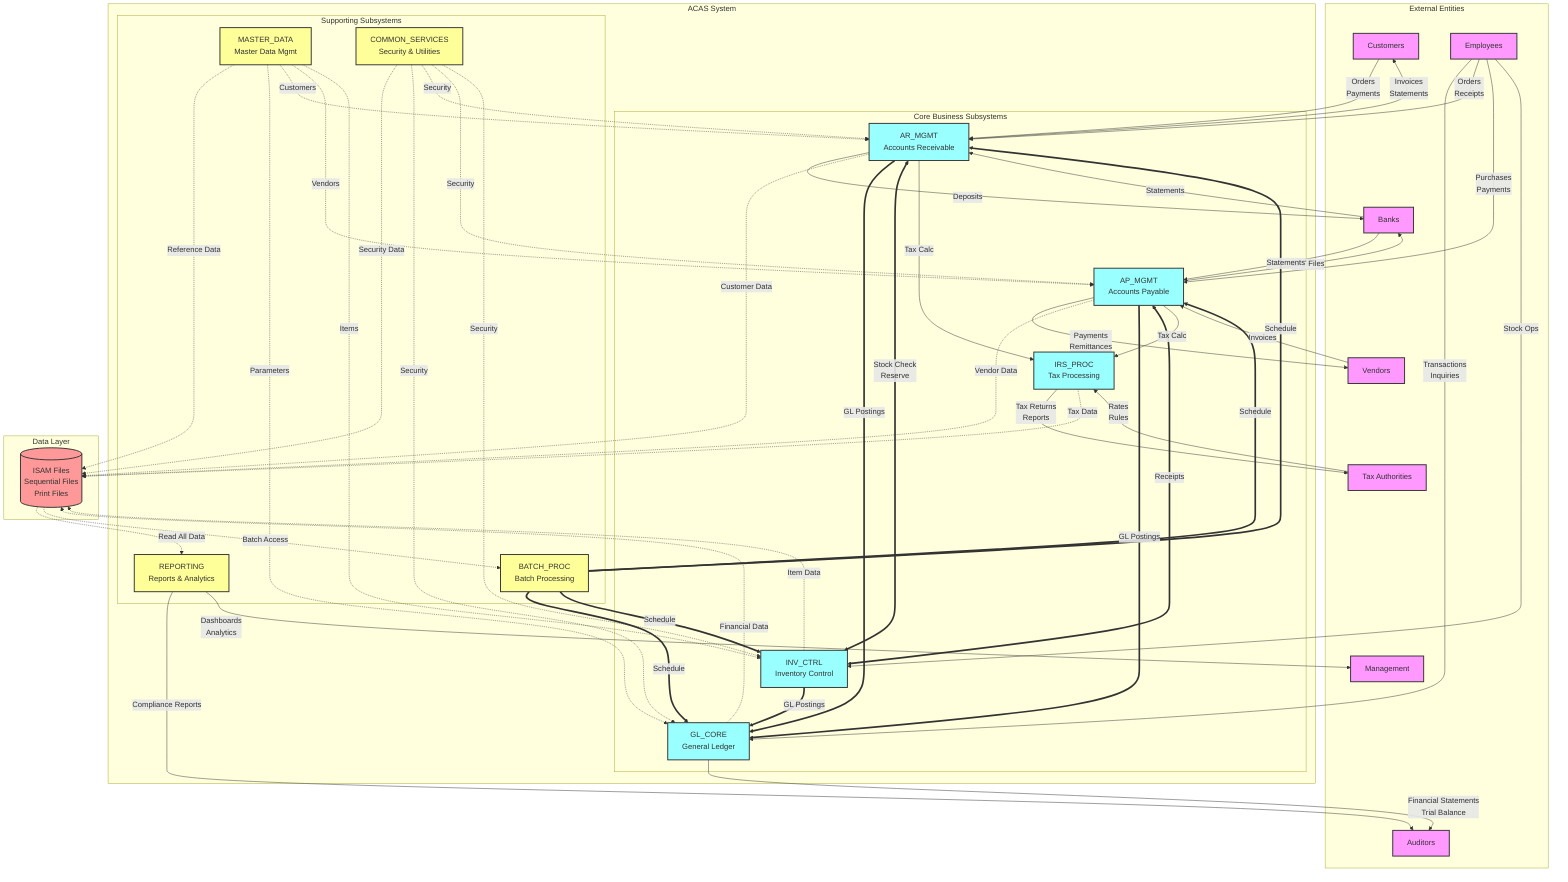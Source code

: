graph TB
    %% External Entities
    subgraph "External Entities"
        CUST[Customers]
        VEND[Vendors]
        BANK[Banks]
        TAX[Tax Authorities]
        AUDIT[Auditors]
        MGMT[Management]
        EMP[Employees]
    end
    
    %% ACAS System Boundary
    subgraph "ACAS System"
        %% Core Business Subsystems
        subgraph "Core Business Subsystems"
            GL[GL_CORE<br/>General Ledger]
            AR[AR_MGMT<br/>Accounts Receivable]
            AP[AP_MGMT<br/>Accounts Payable]
            INV[INV_CTRL<br/>Inventory Control]
            IRS[IRS_PROC<br/>Tax Processing]
        end
        
        %% Supporting Subsystems
        subgraph "Supporting Subsystems"
            MD[MASTER_DATA<br/>Master Data Mgmt]
            CS[COMMON_SERVICES<br/>Security & Utilities]
            RPT[REPORTING<br/>Reports & Analytics]
            BAT[BATCH_PROC<br/>Batch Processing]
        end
    end
    
    %% Data Stores
    subgraph "Data Layer"
        DB[(ISAM Files<br/>Sequential Files<br/>Print Files)]
    end
    
    %% External Interactions
    CUST -->|Orders<br/>Payments| AR
    AR -->|Invoices<br/>Statements| CUST
    
    VEND -->|Invoices| AP
    AP -->|Payments<br/>Remittances| VEND
    AP -->|EFT Files| BANK
    
    AR -->|Deposits| BANK
    BANK -->|Statements| AR
    BANK -->|Statements| AP
    
    IRS -->|Tax Returns<br/>Reports| TAX
    TAX -->|Rates<br/>Rules| IRS
    
    GL -->|Financial Statements<br/>Trial Balance| AUDIT
    RPT -->|Compliance Reports| AUDIT
    
    RPT -->|Dashboards<br/>Analytics| MGMT
    
    EMP -->|Transactions<br/>Inquiries| GL
    EMP -->|Orders<br/>Receipts| AR
    EMP -->|Purchases<br/>Payments| AP
    EMP -->|Stock Ops| INV
    
    %% Internal Data Flows
    AR -.->|Customer Data| DB
    AP -.->|Vendor Data| DB
    INV -.->|Item Data| DB
    GL -.->|Financial Data| DB
    IRS -.->|Tax Data| DB
    MD -.->|Reference Data| DB
    CS -.->|Security Data| DB
    
    DB -.->|Read All Data| RPT
    DB -.->|Batch Access| BAT
    
    %% Cross-Subsystem Integration
    AR ==>|GL Postings| GL
    AP ==>|GL Postings| GL
    INV ==>|GL Postings| GL
    
    AR <==>|Stock Check<br/>Reserve| INV
    AP <==>|Receipts| INV
    
    AR -->|Tax Calc| IRS
    AP -->|Tax Calc| IRS
    
    MD -.->|Parameters| GL
    MD -.->|Customers| AR
    MD -.->|Vendors| AP
    MD -.->|Items| INV
    
    CS -.->|Security| GL
    CS -.->|Security| AR
    CS -.->|Security| AP
    CS -.->|Security| INV
    
    BAT ==>|Schedule| GL
    BAT ==>|Schedule| AR
    BAT ==>|Schedule| AP
    BAT ==>|Schedule| INV
    
    %% Styling
    classDef external fill:#f9f,stroke:#333,stroke-width:2px
    classDef core fill:#9ff,stroke:#333,stroke-width:2px
    classDef support fill:#ff9,stroke:#333,stroke-width:2px
    classDef data fill:#f99,stroke:#333,stroke-width:2px
    
    class CUST,VEND,BANK,TAX,AUDIT,MGMT,EMP external
    class GL,AR,AP,INV,IRS core
    class MD,CS,RPT,BAT support
    class DB data